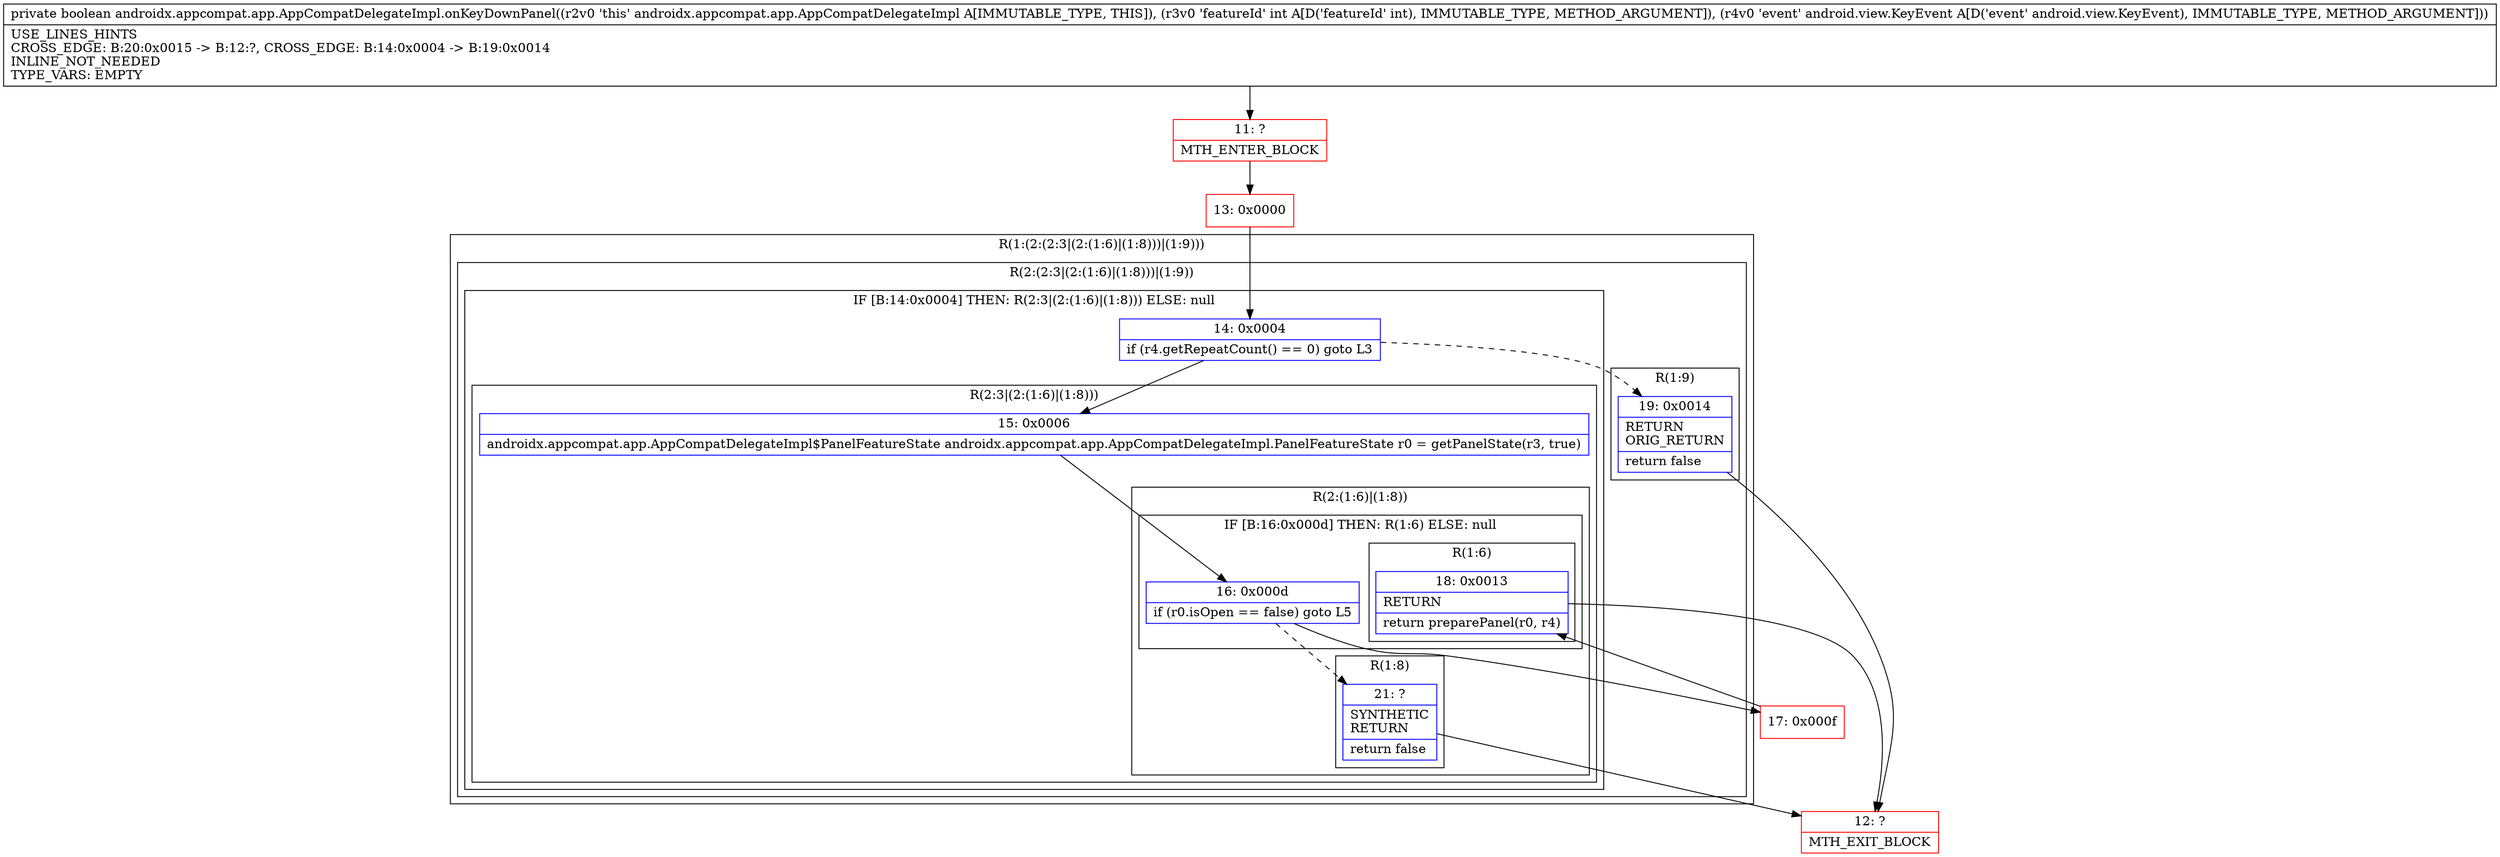 digraph "CFG forandroidx.appcompat.app.AppCompatDelegateImpl.onKeyDownPanel(ILandroid\/view\/KeyEvent;)Z" {
subgraph cluster_Region_98178805 {
label = "R(1:(2:(2:3|(2:(1:6)|(1:8)))|(1:9)))";
node [shape=record,color=blue];
subgraph cluster_Region_886741540 {
label = "R(2:(2:3|(2:(1:6)|(1:8)))|(1:9))";
node [shape=record,color=blue];
subgraph cluster_IfRegion_723266897 {
label = "IF [B:14:0x0004] THEN: R(2:3|(2:(1:6)|(1:8))) ELSE: null";
node [shape=record,color=blue];
Node_14 [shape=record,label="{14\:\ 0x0004|if (r4.getRepeatCount() == 0) goto L3\l}"];
subgraph cluster_Region_876729275 {
label = "R(2:3|(2:(1:6)|(1:8)))";
node [shape=record,color=blue];
Node_15 [shape=record,label="{15\:\ 0x0006|androidx.appcompat.app.AppCompatDelegateImpl$PanelFeatureState androidx.appcompat.app.AppCompatDelegateImpl.PanelFeatureState r0 = getPanelState(r3, true)\l}"];
subgraph cluster_Region_1821779141 {
label = "R(2:(1:6)|(1:8))";
node [shape=record,color=blue];
subgraph cluster_IfRegion_749328511 {
label = "IF [B:16:0x000d] THEN: R(1:6) ELSE: null";
node [shape=record,color=blue];
Node_16 [shape=record,label="{16\:\ 0x000d|if (r0.isOpen == false) goto L5\l}"];
subgraph cluster_Region_1244558631 {
label = "R(1:6)";
node [shape=record,color=blue];
Node_18 [shape=record,label="{18\:\ 0x0013|RETURN\l|return preparePanel(r0, r4)\l}"];
}
}
subgraph cluster_Region_967768604 {
label = "R(1:8)";
node [shape=record,color=blue];
Node_21 [shape=record,label="{21\:\ ?|SYNTHETIC\lRETURN\l|return false\l}"];
}
}
}
}
subgraph cluster_Region_1506102455 {
label = "R(1:9)";
node [shape=record,color=blue];
Node_19 [shape=record,label="{19\:\ 0x0014|RETURN\lORIG_RETURN\l|return false\l}"];
}
}
}
Node_11 [shape=record,color=red,label="{11\:\ ?|MTH_ENTER_BLOCK\l}"];
Node_13 [shape=record,color=red,label="{13\:\ 0x0000}"];
Node_17 [shape=record,color=red,label="{17\:\ 0x000f}"];
Node_12 [shape=record,color=red,label="{12\:\ ?|MTH_EXIT_BLOCK\l}"];
MethodNode[shape=record,label="{private boolean androidx.appcompat.app.AppCompatDelegateImpl.onKeyDownPanel((r2v0 'this' androidx.appcompat.app.AppCompatDelegateImpl A[IMMUTABLE_TYPE, THIS]), (r3v0 'featureId' int A[D('featureId' int), IMMUTABLE_TYPE, METHOD_ARGUMENT]), (r4v0 'event' android.view.KeyEvent A[D('event' android.view.KeyEvent), IMMUTABLE_TYPE, METHOD_ARGUMENT]))  | USE_LINES_HINTS\lCROSS_EDGE: B:20:0x0015 \-\> B:12:?, CROSS_EDGE: B:14:0x0004 \-\> B:19:0x0014\lINLINE_NOT_NEEDED\lTYPE_VARS: EMPTY\l}"];
MethodNode -> Node_11;Node_14 -> Node_15;
Node_14 -> Node_19[style=dashed];
Node_15 -> Node_16;
Node_16 -> Node_17;
Node_16 -> Node_21[style=dashed];
Node_18 -> Node_12;
Node_21 -> Node_12;
Node_19 -> Node_12;
Node_11 -> Node_13;
Node_13 -> Node_14;
Node_17 -> Node_18;
}

